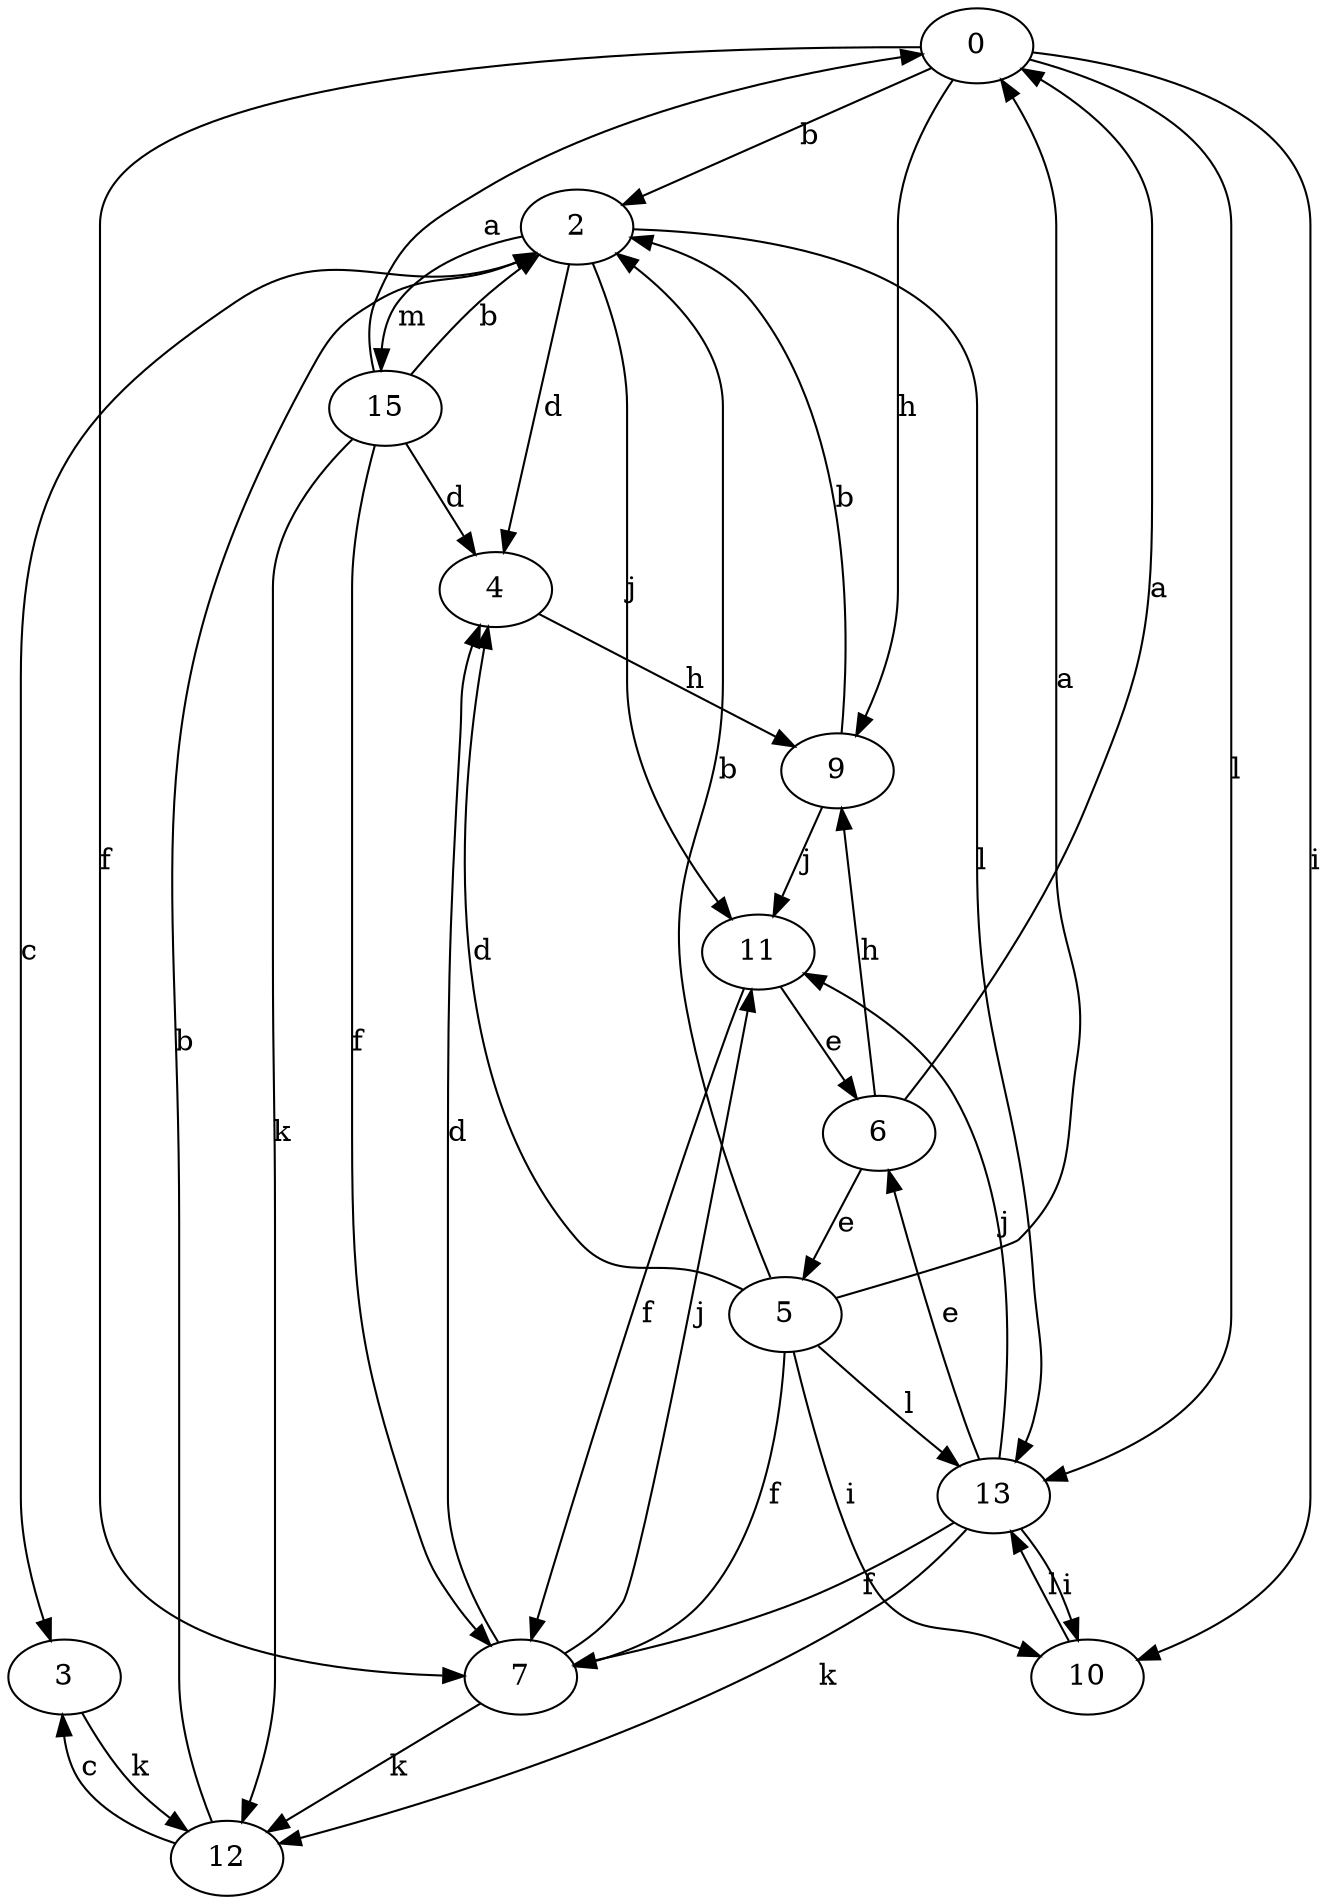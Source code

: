 strict digraph  {
0;
2;
3;
4;
5;
6;
7;
9;
10;
11;
12;
13;
15;
0 -> 2  [label=b];
0 -> 7  [label=f];
0 -> 9  [label=h];
0 -> 10  [label=i];
0 -> 13  [label=l];
2 -> 3  [label=c];
2 -> 4  [label=d];
2 -> 11  [label=j];
2 -> 13  [label=l];
2 -> 15  [label=m];
3 -> 12  [label=k];
4 -> 9  [label=h];
5 -> 0  [label=a];
5 -> 2  [label=b];
5 -> 4  [label=d];
5 -> 7  [label=f];
5 -> 10  [label=i];
5 -> 13  [label=l];
6 -> 0  [label=a];
6 -> 5  [label=e];
6 -> 9  [label=h];
7 -> 4  [label=d];
7 -> 11  [label=j];
7 -> 12  [label=k];
9 -> 2  [label=b];
9 -> 11  [label=j];
10 -> 13  [label=l];
11 -> 6  [label=e];
11 -> 7  [label=f];
12 -> 2  [label=b];
12 -> 3  [label=c];
13 -> 6  [label=e];
13 -> 7  [label=f];
13 -> 10  [label=i];
13 -> 11  [label=j];
13 -> 12  [label=k];
15 -> 0  [label=a];
15 -> 2  [label=b];
15 -> 4  [label=d];
15 -> 7  [label=f];
15 -> 12  [label=k];
}
